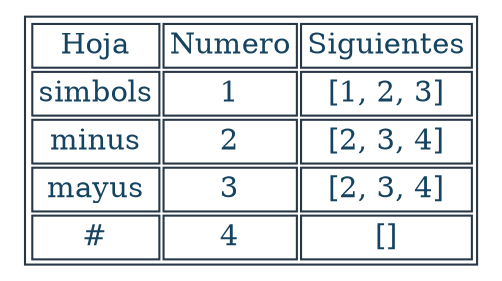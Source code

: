 digraph T {
aHtmlTable [
   shape=plaintext
   color="#283747" fontcolor="#154360" label=<

   <table border='1' cellborder='1'>
   <tr>
      <td>Hoja</td>
      <td>Numero</td>
      <td>Siguientes</td>
   </tr>	<tr><td>simbols</td><td>1</td><td>[1, 2, 3]</td></tr>
	<tr><td>minus</td><td>2</td><td>[2, 3, 4]</td></tr>
	<tr><td>mayus</td><td>3</td><td>[2, 3, 4]</td></tr>
	<tr><td>#</td><td>4</td><td>[]</td></tr>
</table>

   >]; 

}